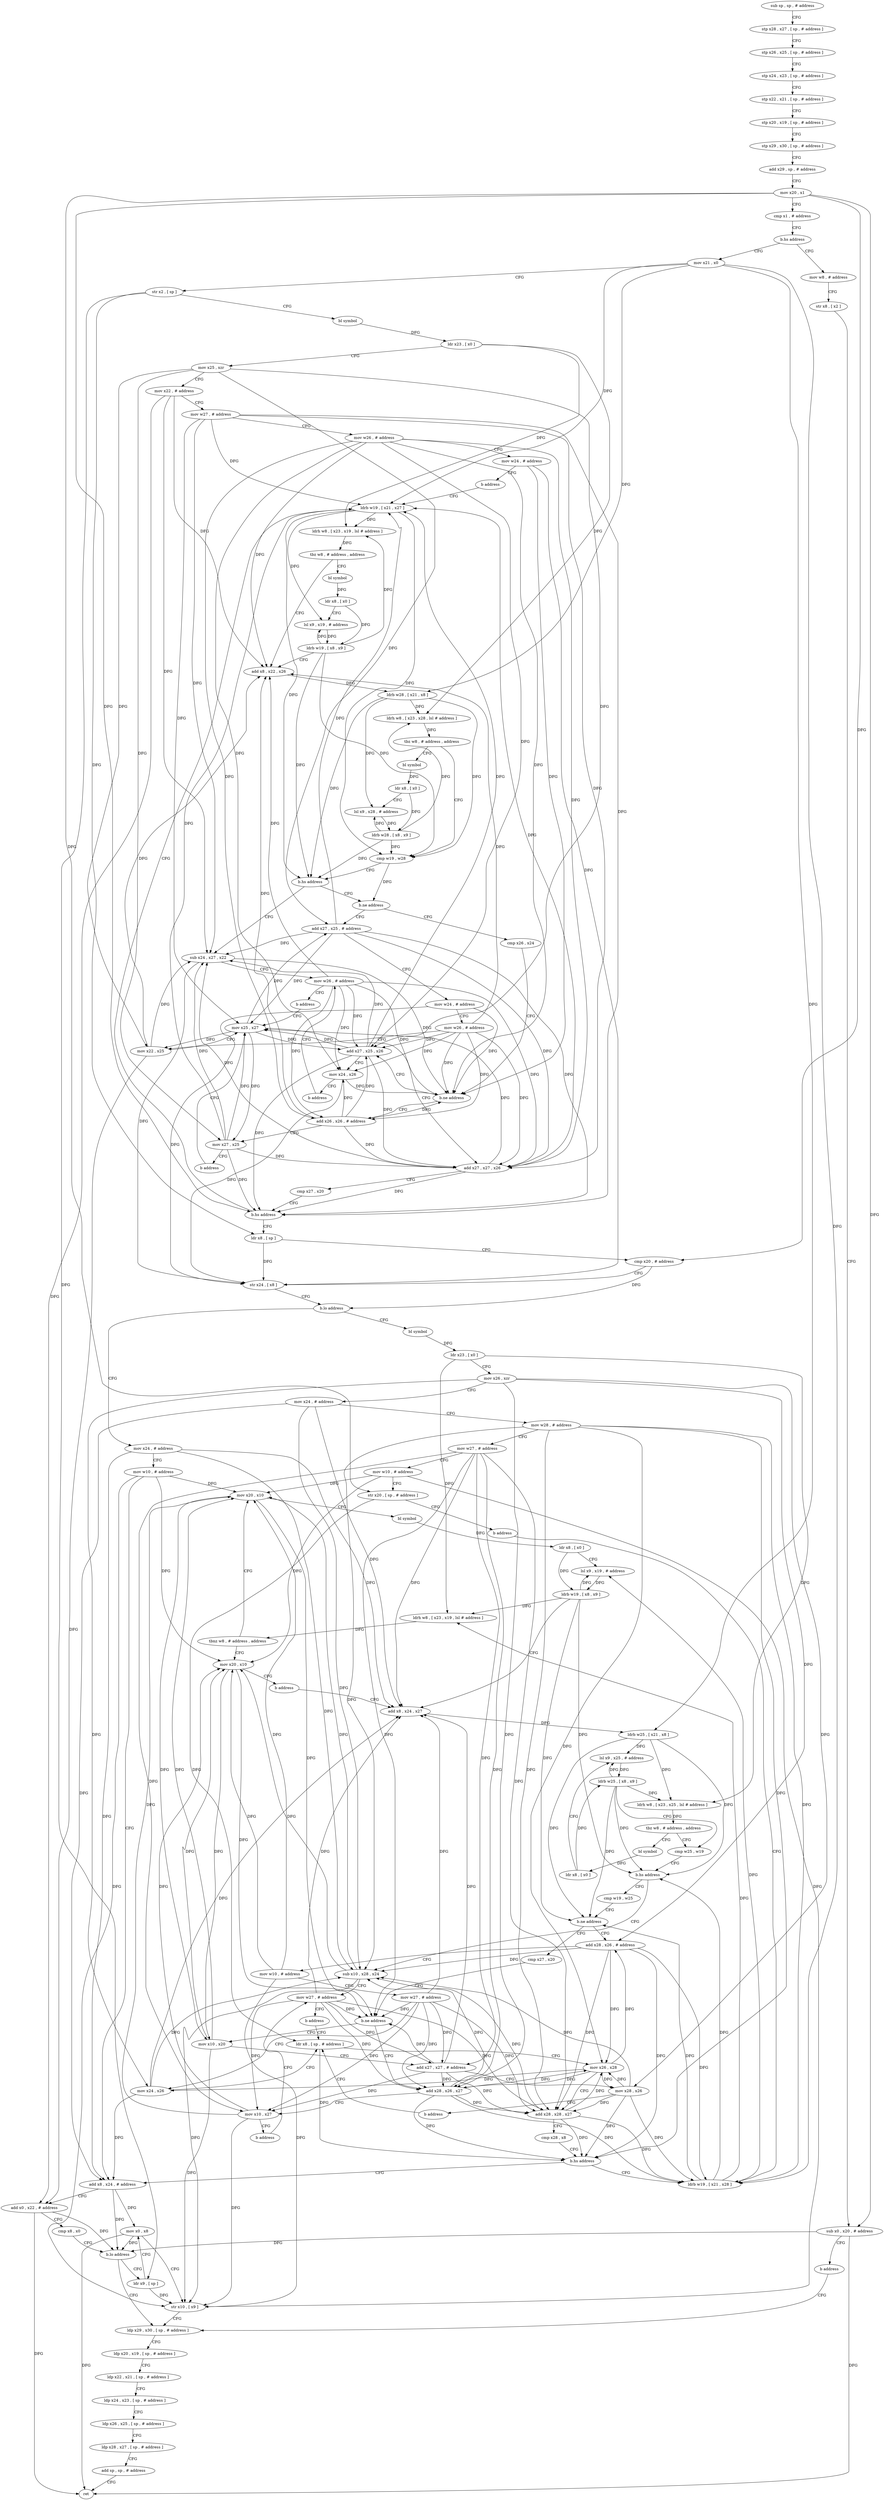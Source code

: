 digraph "func" {
"4315124" [label = "sub sp , sp , # address" ]
"4315128" [label = "stp x28 , x27 , [ sp , # address ]" ]
"4315132" [label = "stp x26 , x25 , [ sp , # address ]" ]
"4315136" [label = "stp x24 , x23 , [ sp , # address ]" ]
"4315140" [label = "stp x22 , x21 , [ sp , # address ]" ]
"4315144" [label = "stp x20 , x19 , [ sp , # address ]" ]
"4315148" [label = "stp x29 , x30 , [ sp , # address ]" ]
"4315152" [label = "add x29 , sp , # address" ]
"4315156" [label = "mov x20 , x1" ]
"4315160" [label = "cmp x1 , # address" ]
"4315164" [label = "b.hs address" ]
"4315184" [label = "mov x21 , x0" ]
"4315168" [label = "mov w8 , # address" ]
"4315188" [label = "str x2 , [ sp ]" ]
"4315192" [label = "bl symbol" ]
"4315196" [label = "ldr x23 , [ x0 ]" ]
"4315200" [label = "mov x25 , xzr" ]
"4315204" [label = "mov x22 , # address" ]
"4315208" [label = "mov w27 , # address" ]
"4315212" [label = "mov w26 , # address" ]
"4315216" [label = "mov w24 , # address" ]
"4315220" [label = "b address" ]
"4315256" [label = "ldrb w19 , [ x21 , x27 ]" ]
"4315172" [label = "str x8 , [ x2 ]" ]
"4315176" [label = "sub x0 , x20 , # address" ]
"4315180" [label = "b address" ]
"4315632" [label = "ldp x29 , x30 , [ sp , # address ]" ]
"4315260" [label = "ldrh w8 , [ x23 , x19 , lsl # address ]" ]
"4315264" [label = "tbz w8 , # address , address" ]
"4315284" [label = "add x8 , x22 , x26" ]
"4315268" [label = "bl symbol" ]
"4315636" [label = "ldp x20 , x19 , [ sp , # address ]" ]
"4315640" [label = "ldp x22 , x21 , [ sp , # address ]" ]
"4315644" [label = "ldp x24 , x23 , [ sp , # address ]" ]
"4315648" [label = "ldp x26 , x25 , [ sp , # address ]" ]
"4315652" [label = "ldp x28 , x27 , [ sp , # address ]" ]
"4315656" [label = "add sp , sp , # address" ]
"4315660" [label = "ret" ]
"4315288" [label = "ldrb w28 , [ x21 , x8 ]" ]
"4315292" [label = "ldrh w8 , [ x23 , x28 , lsl # address ]" ]
"4315296" [label = "tbz w8 , # address , address" ]
"4315316" [label = "cmp w19 , w28" ]
"4315300" [label = "bl symbol" ]
"4315272" [label = "ldr x8 , [ x0 ]" ]
"4315276" [label = "lsl x9 , x19 , # address" ]
"4315280" [label = "ldrb w19 , [ x8 , x9 ]" ]
"4315320" [label = "b.hs address" ]
"4315336" [label = "b.ne address" ]
"4315324" [label = "sub x24 , x27 , x22" ]
"4315304" [label = "ldr x8 , [ x0 ]" ]
"4315308" [label = "lsl x9 , x28 , # address" ]
"4315312" [label = "ldrb w28 , [ x8 , x9 ]" ]
"4315224" [label = "add x27 , x25 , # address" ]
"4315340" [label = "cmp x26 , x24" ]
"4315328" [label = "mov w26 , # address" ]
"4315228" [label = "mov w24 , # address" ]
"4315232" [label = "mov w26 , # address" ]
"4315236" [label = "mov x22 , x25" ]
"4315240" [label = "mov x25 , x27" ]
"4315344" [label = "b.ne address" ]
"4315360" [label = "add x26 , x26 , # address" ]
"4315348" [label = "add x27 , x25 , x26" ]
"4315244" [label = "add x27 , x27 , x26" ]
"4315248" [label = "cmp x27 , x20" ]
"4315252" [label = "b.hs address" ]
"4315372" [label = "ldr x8 , [ sp ]" ]
"4315376" [label = "cmp x20 , # address" ]
"4315380" [label = "str x24 , [ x8 ]" ]
"4315384" [label = "b.lo address" ]
"4315596" [label = "mov x24 , # address" ]
"4315388" [label = "bl symbol" ]
"4315364" [label = "mov x27 , x25" ]
"4315368" [label = "b address" ]
"4315352" [label = "mov x24 , x26" ]
"4315356" [label = "b address" ]
"4315600" [label = "mov w10 , # address" ]
"4315604" [label = "add x8 , x24 , # address" ]
"4315392" [label = "ldr x23 , [ x0 ]" ]
"4315396" [label = "mov x26 , xzr" ]
"4315400" [label = "mov x24 , # address" ]
"4315404" [label = "mov w28 , # address" ]
"4315408" [label = "mov w27 , # address" ]
"4315412" [label = "mov w10 , # address" ]
"4315416" [label = "str x20 , [ sp , # address ]" ]
"4315420" [label = "b address" ]
"4315460" [label = "ldrb w19 , [ x21 , x28 ]" ]
"4315332" [label = "b address" ]
"4315620" [label = "ldr x9 , [ sp ]" ]
"4315624" [label = "mov x0 , x8" ]
"4315628" [label = "str x10 , [ x9 ]" ]
"4315464" [label = "ldrh w8 , [ x23 , x19 , lsl # address ]" ]
"4315468" [label = "tbnz w8 , # address , address" ]
"4315480" [label = "mov x20 , x10" ]
"4315472" [label = "mov x20 , x10" ]
"4315484" [label = "bl symbol" ]
"4315488" [label = "ldr x8 , [ x0 ]" ]
"4315492" [label = "lsl x9 , x19 , # address" ]
"4315496" [label = "ldrb w19 , [ x8 , x9 ]" ]
"4315500" [label = "add x8 , x24 , x27" ]
"4315476" [label = "b address" ]
"4315532" [label = "cmp w25 , w19" ]
"4315536" [label = "b.hs address" ]
"4315552" [label = "cmp w19 , w25" ]
"4315540" [label = "sub x10 , x28 , x24" ]
"4315516" [label = "bl symbol" ]
"4315520" [label = "ldr x8 , [ x0 ]" ]
"4315524" [label = "lsl x9 , x25 , # address" ]
"4315528" [label = "ldrb w25 , [ x8 , x9 ]" ]
"4315504" [label = "ldrb w25 , [ x21 , x8 ]" ]
"4315508" [label = "ldrh w8 , [ x23 , x25 , lsl # address ]" ]
"4315512" [label = "tbz w8 , # address , address" ]
"4315556" [label = "b.ne address" ]
"4315424" [label = "add x28 , x26 , # address" ]
"4315560" [label = "cmp x27 , x20" ]
"4315544" [label = "mov w27 , # address" ]
"4315428" [label = "mov w10 , # address" ]
"4315432" [label = "mov w27 , # address" ]
"4315436" [label = "mov x24 , x26" ]
"4315440" [label = "ldr x8 , [ sp , # address ]" ]
"4315564" [label = "b.ne address" ]
"4315580" [label = "mov x10 , x20" ]
"4315568" [label = "add x28 , x26 , x27" ]
"4315444" [label = "mov x26 , x28" ]
"4315448" [label = "add x28 , x28 , x27" ]
"4315452" [label = "cmp x28 , x8" ]
"4315456" [label = "b.hs address" ]
"4315608" [label = "add x0 , x22 , # address" ]
"4315612" [label = "cmp x8 , x0" ]
"4315616" [label = "b.lo address" ]
"4315584" [label = "add x27 , x27 , # address" ]
"4315588" [label = "mov x28 , x26" ]
"4315592" [label = "b address" ]
"4315572" [label = "mov x10 , x27" ]
"4315576" [label = "b address" ]
"4315548" [label = "b address" ]
"4315124" -> "4315128" [ label = "CFG" ]
"4315128" -> "4315132" [ label = "CFG" ]
"4315132" -> "4315136" [ label = "CFG" ]
"4315136" -> "4315140" [ label = "CFG" ]
"4315140" -> "4315144" [ label = "CFG" ]
"4315144" -> "4315148" [ label = "CFG" ]
"4315148" -> "4315152" [ label = "CFG" ]
"4315152" -> "4315156" [ label = "CFG" ]
"4315156" -> "4315160" [ label = "CFG" ]
"4315156" -> "4315176" [ label = "DFG" ]
"4315156" -> "4315252" [ label = "DFG" ]
"4315156" -> "4315376" [ label = "DFG" ]
"4315156" -> "4315416" [ label = "DFG" ]
"4315160" -> "4315164" [ label = "CFG" ]
"4315164" -> "4315184" [ label = "CFG" ]
"4315164" -> "4315168" [ label = "CFG" ]
"4315184" -> "4315188" [ label = "CFG" ]
"4315184" -> "4315256" [ label = "DFG" ]
"4315184" -> "4315288" [ label = "DFG" ]
"4315184" -> "4315460" [ label = "DFG" ]
"4315184" -> "4315504" [ label = "DFG" ]
"4315168" -> "4315172" [ label = "CFG" ]
"4315188" -> "4315192" [ label = "CFG" ]
"4315188" -> "4315372" [ label = "DFG" ]
"4315188" -> "4315620" [ label = "DFG" ]
"4315192" -> "4315196" [ label = "DFG" ]
"4315196" -> "4315200" [ label = "CFG" ]
"4315196" -> "4315260" [ label = "DFG" ]
"4315196" -> "4315292" [ label = "DFG" ]
"4315200" -> "4315204" [ label = "CFG" ]
"4315200" -> "4315224" [ label = "DFG" ]
"4315200" -> "4315236" [ label = "DFG" ]
"4315200" -> "4315364" [ label = "DFG" ]
"4315200" -> "4315348" [ label = "DFG" ]
"4315204" -> "4315208" [ label = "CFG" ]
"4315204" -> "4315284" [ label = "DFG" ]
"4315204" -> "4315324" [ label = "DFG" ]
"4315204" -> "4315608" [ label = "DFG" ]
"4315208" -> "4315212" [ label = "CFG" ]
"4315208" -> "4315256" [ label = "DFG" ]
"4315208" -> "4315324" [ label = "DFG" ]
"4315208" -> "4315240" [ label = "DFG" ]
"4315208" -> "4315244" [ label = "DFG" ]
"4315208" -> "4315252" [ label = "DFG" ]
"4315212" -> "4315216" [ label = "CFG" ]
"4315212" -> "4315284" [ label = "DFG" ]
"4315212" -> "4315344" [ label = "DFG" ]
"4315212" -> "4315244" [ label = "DFG" ]
"4315212" -> "4315360" [ label = "DFG" ]
"4315212" -> "4315348" [ label = "DFG" ]
"4315212" -> "4315352" [ label = "DFG" ]
"4315216" -> "4315220" [ label = "CFG" ]
"4315216" -> "4315344" [ label = "DFG" ]
"4315216" -> "4315380" [ label = "DFG" ]
"4315220" -> "4315256" [ label = "CFG" ]
"4315256" -> "4315260" [ label = "DFG" ]
"4315256" -> "4315276" [ label = "DFG" ]
"4315256" -> "4315316" [ label = "DFG" ]
"4315256" -> "4315320" [ label = "DFG" ]
"4315172" -> "4315176" [ label = "CFG" ]
"4315176" -> "4315180" [ label = "CFG" ]
"4315176" -> "4315660" [ label = "DFG" ]
"4315176" -> "4315616" [ label = "DFG" ]
"4315180" -> "4315632" [ label = "CFG" ]
"4315632" -> "4315636" [ label = "CFG" ]
"4315260" -> "4315264" [ label = "DFG" ]
"4315264" -> "4315284" [ label = "CFG" ]
"4315264" -> "4315268" [ label = "CFG" ]
"4315284" -> "4315288" [ label = "DFG" ]
"4315268" -> "4315272" [ label = "DFG" ]
"4315636" -> "4315640" [ label = "CFG" ]
"4315640" -> "4315644" [ label = "CFG" ]
"4315644" -> "4315648" [ label = "CFG" ]
"4315648" -> "4315652" [ label = "CFG" ]
"4315652" -> "4315656" [ label = "CFG" ]
"4315656" -> "4315660" [ label = "CFG" ]
"4315288" -> "4315292" [ label = "DFG" ]
"4315288" -> "4315316" [ label = "DFG" ]
"4315288" -> "4315320" [ label = "DFG" ]
"4315288" -> "4315308" [ label = "DFG" ]
"4315292" -> "4315296" [ label = "DFG" ]
"4315296" -> "4315316" [ label = "CFG" ]
"4315296" -> "4315300" [ label = "CFG" ]
"4315316" -> "4315320" [ label = "CFG" ]
"4315316" -> "4315336" [ label = "DFG" ]
"4315300" -> "4315304" [ label = "DFG" ]
"4315272" -> "4315276" [ label = "CFG" ]
"4315272" -> "4315280" [ label = "DFG" ]
"4315276" -> "4315280" [ label = "DFG" ]
"4315280" -> "4315284" [ label = "CFG" ]
"4315280" -> "4315260" [ label = "DFG" ]
"4315280" -> "4315276" [ label = "DFG" ]
"4315280" -> "4315316" [ label = "DFG" ]
"4315280" -> "4315320" [ label = "DFG" ]
"4315320" -> "4315336" [ label = "CFG" ]
"4315320" -> "4315324" [ label = "CFG" ]
"4315336" -> "4315224" [ label = "CFG" ]
"4315336" -> "4315340" [ label = "CFG" ]
"4315324" -> "4315328" [ label = "CFG" ]
"4315324" -> "4315344" [ label = "DFG" ]
"4315324" -> "4315380" [ label = "DFG" ]
"4315304" -> "4315308" [ label = "CFG" ]
"4315304" -> "4315312" [ label = "DFG" ]
"4315308" -> "4315312" [ label = "DFG" ]
"4315312" -> "4315316" [ label = "DFG" ]
"4315312" -> "4315292" [ label = "DFG" ]
"4315312" -> "4315320" [ label = "DFG" ]
"4315312" -> "4315308" [ label = "DFG" ]
"4315224" -> "4315228" [ label = "CFG" ]
"4315224" -> "4315256" [ label = "DFG" ]
"4315224" -> "4315324" [ label = "DFG" ]
"4315224" -> "4315240" [ label = "DFG" ]
"4315224" -> "4315244" [ label = "DFG" ]
"4315224" -> "4315252" [ label = "DFG" ]
"4315340" -> "4315344" [ label = "CFG" ]
"4315328" -> "4315332" [ label = "CFG" ]
"4315328" -> "4315284" [ label = "DFG" ]
"4315328" -> "4315344" [ label = "DFG" ]
"4315328" -> "4315244" [ label = "DFG" ]
"4315328" -> "4315360" [ label = "DFG" ]
"4315328" -> "4315348" [ label = "DFG" ]
"4315328" -> "4315352" [ label = "DFG" ]
"4315228" -> "4315232" [ label = "CFG" ]
"4315228" -> "4315344" [ label = "DFG" ]
"4315228" -> "4315380" [ label = "DFG" ]
"4315232" -> "4315236" [ label = "CFG" ]
"4315232" -> "4315284" [ label = "DFG" ]
"4315232" -> "4315344" [ label = "DFG" ]
"4315232" -> "4315244" [ label = "DFG" ]
"4315232" -> "4315360" [ label = "DFG" ]
"4315232" -> "4315348" [ label = "DFG" ]
"4315232" -> "4315352" [ label = "DFG" ]
"4315236" -> "4315240" [ label = "CFG" ]
"4315236" -> "4315324" [ label = "DFG" ]
"4315236" -> "4315284" [ label = "DFG" ]
"4315236" -> "4315608" [ label = "DFG" ]
"4315240" -> "4315244" [ label = "CFG" ]
"4315240" -> "4315224" [ label = "DFG" ]
"4315240" -> "4315236" [ label = "DFG" ]
"4315240" -> "4315364" [ label = "DFG" ]
"4315240" -> "4315348" [ label = "DFG" ]
"4315344" -> "4315360" [ label = "CFG" ]
"4315344" -> "4315348" [ label = "CFG" ]
"4315360" -> "4315364" [ label = "CFG" ]
"4315360" -> "4315284" [ label = "DFG" ]
"4315360" -> "4315244" [ label = "DFG" ]
"4315360" -> "4315344" [ label = "DFG" ]
"4315360" -> "4315348" [ label = "DFG" ]
"4315360" -> "4315352" [ label = "DFG" ]
"4315348" -> "4315352" [ label = "CFG" ]
"4315348" -> "4315256" [ label = "DFG" ]
"4315348" -> "4315240" [ label = "DFG" ]
"4315348" -> "4315324" [ label = "DFG" ]
"4315348" -> "4315244" [ label = "DFG" ]
"4315348" -> "4315252" [ label = "DFG" ]
"4315244" -> "4315248" [ label = "CFG" ]
"4315244" -> "4315256" [ label = "DFG" ]
"4315244" -> "4315240" [ label = "DFG" ]
"4315244" -> "4315324" [ label = "DFG" ]
"4315244" -> "4315252" [ label = "DFG" ]
"4315248" -> "4315252" [ label = "CFG" ]
"4315252" -> "4315372" [ label = "CFG" ]
"4315252" -> "4315256" [ label = "CFG" ]
"4315372" -> "4315376" [ label = "CFG" ]
"4315372" -> "4315380" [ label = "DFG" ]
"4315376" -> "4315380" [ label = "CFG" ]
"4315376" -> "4315384" [ label = "DFG" ]
"4315380" -> "4315384" [ label = "CFG" ]
"4315384" -> "4315596" [ label = "CFG" ]
"4315384" -> "4315388" [ label = "CFG" ]
"4315596" -> "4315600" [ label = "CFG" ]
"4315596" -> "4315604" [ label = "DFG" ]
"4315596" -> "4315500" [ label = "DFG" ]
"4315596" -> "4315540" [ label = "DFG" ]
"4315388" -> "4315392" [ label = "DFG" ]
"4315364" -> "4315368" [ label = "CFG" ]
"4315364" -> "4315256" [ label = "DFG" ]
"4315364" -> "4315240" [ label = "DFG" ]
"4315364" -> "4315324" [ label = "DFG" ]
"4315364" -> "4315244" [ label = "DFG" ]
"4315364" -> "4315252" [ label = "DFG" ]
"4315368" -> "4315240" [ label = "CFG" ]
"4315352" -> "4315356" [ label = "CFG" ]
"4315352" -> "4315344" [ label = "DFG" ]
"4315352" -> "4315380" [ label = "DFG" ]
"4315356" -> "4315328" [ label = "CFG" ]
"4315600" -> "4315604" [ label = "CFG" ]
"4315600" -> "4315628" [ label = "DFG" ]
"4315600" -> "4315480" [ label = "DFG" ]
"4315600" -> "4315472" [ label = "DFG" ]
"4315604" -> "4315608" [ label = "CFG" ]
"4315604" -> "4315616" [ label = "DFG" ]
"4315604" -> "4315624" [ label = "DFG" ]
"4315392" -> "4315396" [ label = "CFG" ]
"4315392" -> "4315464" [ label = "DFG" ]
"4315392" -> "4315508" [ label = "DFG" ]
"4315396" -> "4315400" [ label = "CFG" ]
"4315396" -> "4315424" [ label = "DFG" ]
"4315396" -> "4315436" [ label = "DFG" ]
"4315396" -> "4315588" [ label = "DFG" ]
"4315396" -> "4315568" [ label = "DFG" ]
"4315400" -> "4315404" [ label = "CFG" ]
"4315400" -> "4315604" [ label = "DFG" ]
"4315400" -> "4315500" [ label = "DFG" ]
"4315400" -> "4315540" [ label = "DFG" ]
"4315404" -> "4315408" [ label = "CFG" ]
"4315404" -> "4315460" [ label = "DFG" ]
"4315404" -> "4315540" [ label = "DFG" ]
"4315404" -> "4315444" [ label = "DFG" ]
"4315404" -> "4315448" [ label = "DFG" ]
"4315404" -> "4315456" [ label = "DFG" ]
"4315408" -> "4315412" [ label = "CFG" ]
"4315408" -> "4315500" [ label = "DFG" ]
"4315408" -> "4315564" [ label = "DFG" ]
"4315408" -> "4315448" [ label = "DFG" ]
"4315408" -> "4315584" [ label = "DFG" ]
"4315408" -> "4315568" [ label = "DFG" ]
"4315408" -> "4315572" [ label = "DFG" ]
"4315412" -> "4315416" [ label = "CFG" ]
"4315412" -> "4315628" [ label = "DFG" ]
"4315412" -> "4315480" [ label = "DFG" ]
"4315412" -> "4315472" [ label = "DFG" ]
"4315416" -> "4315420" [ label = "CFG" ]
"4315416" -> "4315440" [ label = "DFG" ]
"4315420" -> "4315460" [ label = "CFG" ]
"4315460" -> "4315464" [ label = "DFG" ]
"4315460" -> "4315492" [ label = "DFG" ]
"4315460" -> "4315536" [ label = "DFG" ]
"4315460" -> "4315556" [ label = "DFG" ]
"4315332" -> "4315240" [ label = "CFG" ]
"4315620" -> "4315624" [ label = "CFG" ]
"4315620" -> "4315628" [ label = "DFG" ]
"4315624" -> "4315628" [ label = "CFG" ]
"4315624" -> "4315616" [ label = "DFG" ]
"4315624" -> "4315660" [ label = "DFG" ]
"4315628" -> "4315632" [ label = "CFG" ]
"4315464" -> "4315468" [ label = "DFG" ]
"4315468" -> "4315480" [ label = "CFG" ]
"4315468" -> "4315472" [ label = "CFG" ]
"4315480" -> "4315484" [ label = "CFG" ]
"4315480" -> "4315564" [ label = "DFG" ]
"4315480" -> "4315580" [ label = "DFG" ]
"4315472" -> "4315476" [ label = "CFG" ]
"4315472" -> "4315564" [ label = "DFG" ]
"4315472" -> "4315580" [ label = "DFG" ]
"4315484" -> "4315488" [ label = "DFG" ]
"4315488" -> "4315492" [ label = "CFG" ]
"4315488" -> "4315496" [ label = "DFG" ]
"4315492" -> "4315496" [ label = "DFG" ]
"4315496" -> "4315500" [ label = "CFG" ]
"4315496" -> "4315464" [ label = "DFG" ]
"4315496" -> "4315492" [ label = "DFG" ]
"4315496" -> "4315536" [ label = "DFG" ]
"4315496" -> "4315556" [ label = "DFG" ]
"4315500" -> "4315504" [ label = "DFG" ]
"4315476" -> "4315500" [ label = "CFG" ]
"4315532" -> "4315536" [ label = "CFG" ]
"4315536" -> "4315552" [ label = "CFG" ]
"4315536" -> "4315540" [ label = "CFG" ]
"4315552" -> "4315556" [ label = "CFG" ]
"4315540" -> "4315544" [ label = "CFG" ]
"4315540" -> "4315628" [ label = "DFG" ]
"4315540" -> "4315480" [ label = "DFG" ]
"4315540" -> "4315472" [ label = "DFG" ]
"4315516" -> "4315520" [ label = "DFG" ]
"4315520" -> "4315524" [ label = "CFG" ]
"4315520" -> "4315528" [ label = "DFG" ]
"4315524" -> "4315528" [ label = "DFG" ]
"4315528" -> "4315532" [ label = "CFG" ]
"4315528" -> "4315508" [ label = "DFG" ]
"4315528" -> "4315524" [ label = "DFG" ]
"4315528" -> "4315536" [ label = "DFG" ]
"4315528" -> "4315556" [ label = "DFG" ]
"4315504" -> "4315508" [ label = "DFG" ]
"4315504" -> "4315536" [ label = "DFG" ]
"4315504" -> "4315524" [ label = "DFG" ]
"4315504" -> "4315556" [ label = "DFG" ]
"4315508" -> "4315512" [ label = "DFG" ]
"4315512" -> "4315532" [ label = "CFG" ]
"4315512" -> "4315516" [ label = "CFG" ]
"4315556" -> "4315424" [ label = "CFG" ]
"4315556" -> "4315560" [ label = "CFG" ]
"4315424" -> "4315428" [ label = "CFG" ]
"4315424" -> "4315460" [ label = "DFG" ]
"4315424" -> "4315540" [ label = "DFG" ]
"4315424" -> "4315444" [ label = "DFG" ]
"4315424" -> "4315448" [ label = "DFG" ]
"4315424" -> "4315456" [ label = "DFG" ]
"4315560" -> "4315564" [ label = "CFG" ]
"4315544" -> "4315548" [ label = "CFG" ]
"4315544" -> "4315500" [ label = "DFG" ]
"4315544" -> "4315564" [ label = "DFG" ]
"4315544" -> "4315448" [ label = "DFG" ]
"4315544" -> "4315584" [ label = "DFG" ]
"4315544" -> "4315568" [ label = "DFG" ]
"4315544" -> "4315572" [ label = "DFG" ]
"4315428" -> "4315432" [ label = "CFG" ]
"4315428" -> "4315628" [ label = "DFG" ]
"4315428" -> "4315480" [ label = "DFG" ]
"4315428" -> "4315472" [ label = "DFG" ]
"4315432" -> "4315436" [ label = "CFG" ]
"4315432" -> "4315500" [ label = "DFG" ]
"4315432" -> "4315564" [ label = "DFG" ]
"4315432" -> "4315448" [ label = "DFG" ]
"4315432" -> "4315584" [ label = "DFG" ]
"4315432" -> "4315568" [ label = "DFG" ]
"4315432" -> "4315572" [ label = "DFG" ]
"4315436" -> "4315440" [ label = "CFG" ]
"4315436" -> "4315604" [ label = "DFG" ]
"4315436" -> "4315540" [ label = "DFG" ]
"4315436" -> "4315500" [ label = "DFG" ]
"4315440" -> "4315444" [ label = "CFG" ]
"4315440" -> "4315456" [ label = "DFG" ]
"4315564" -> "4315580" [ label = "CFG" ]
"4315564" -> "4315568" [ label = "CFG" ]
"4315580" -> "4315584" [ label = "CFG" ]
"4315580" -> "4315628" [ label = "DFG" ]
"4315580" -> "4315480" [ label = "DFG" ]
"4315580" -> "4315472" [ label = "DFG" ]
"4315568" -> "4315572" [ label = "CFG" ]
"4315568" -> "4315460" [ label = "DFG" ]
"4315568" -> "4315444" [ label = "DFG" ]
"4315568" -> "4315540" [ label = "DFG" ]
"4315568" -> "4315448" [ label = "DFG" ]
"4315568" -> "4315456" [ label = "DFG" ]
"4315444" -> "4315448" [ label = "CFG" ]
"4315444" -> "4315424" [ label = "DFG" ]
"4315444" -> "4315436" [ label = "DFG" ]
"4315444" -> "4315588" [ label = "DFG" ]
"4315444" -> "4315568" [ label = "DFG" ]
"4315448" -> "4315452" [ label = "CFG" ]
"4315448" -> "4315460" [ label = "DFG" ]
"4315448" -> "4315444" [ label = "DFG" ]
"4315448" -> "4315540" [ label = "DFG" ]
"4315448" -> "4315456" [ label = "DFG" ]
"4315452" -> "4315456" [ label = "CFG" ]
"4315456" -> "4315604" [ label = "CFG" ]
"4315456" -> "4315460" [ label = "CFG" ]
"4315608" -> "4315612" [ label = "CFG" ]
"4315608" -> "4315660" [ label = "DFG" ]
"4315608" -> "4315616" [ label = "DFG" ]
"4315612" -> "4315616" [ label = "CFG" ]
"4315616" -> "4315632" [ label = "CFG" ]
"4315616" -> "4315620" [ label = "CFG" ]
"4315584" -> "4315588" [ label = "CFG" ]
"4315584" -> "4315500" [ label = "DFG" ]
"4315584" -> "4315448" [ label = "DFG" ]
"4315584" -> "4315564" [ label = "DFG" ]
"4315584" -> "4315568" [ label = "DFG" ]
"4315584" -> "4315572" [ label = "DFG" ]
"4315588" -> "4315592" [ label = "CFG" ]
"4315588" -> "4315460" [ label = "DFG" ]
"4315588" -> "4315444" [ label = "DFG" ]
"4315588" -> "4315540" [ label = "DFG" ]
"4315588" -> "4315448" [ label = "DFG" ]
"4315588" -> "4315456" [ label = "DFG" ]
"4315592" -> "4315440" [ label = "CFG" ]
"4315572" -> "4315576" [ label = "CFG" ]
"4315572" -> "4315628" [ label = "DFG" ]
"4315572" -> "4315480" [ label = "DFG" ]
"4315572" -> "4315472" [ label = "DFG" ]
"4315576" -> "4315544" [ label = "CFG" ]
"4315548" -> "4315440" [ label = "CFG" ]
}
